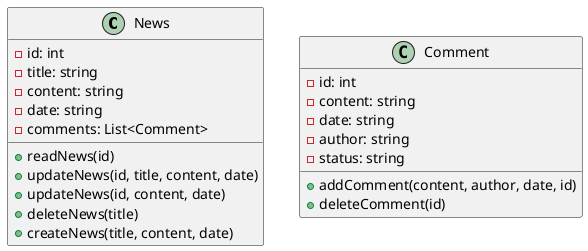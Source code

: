 @startuml manage_news

class News {
    - id: int
    - title: string
    - content: string
    - date: string
    - comments: List<Comment>
    + readNews(id)
    + updateNews(id, title, content, date)
    + updateNews(id, content, date)
    + deleteNews(title)
    + createNews(title, content, date)
}

class Comment {
    - id: int
    - content: string
    - date: string
    - author: string
    - status: string
    + addComment(content, author, date, id)
    + deleteComment(id)
}
@enduml